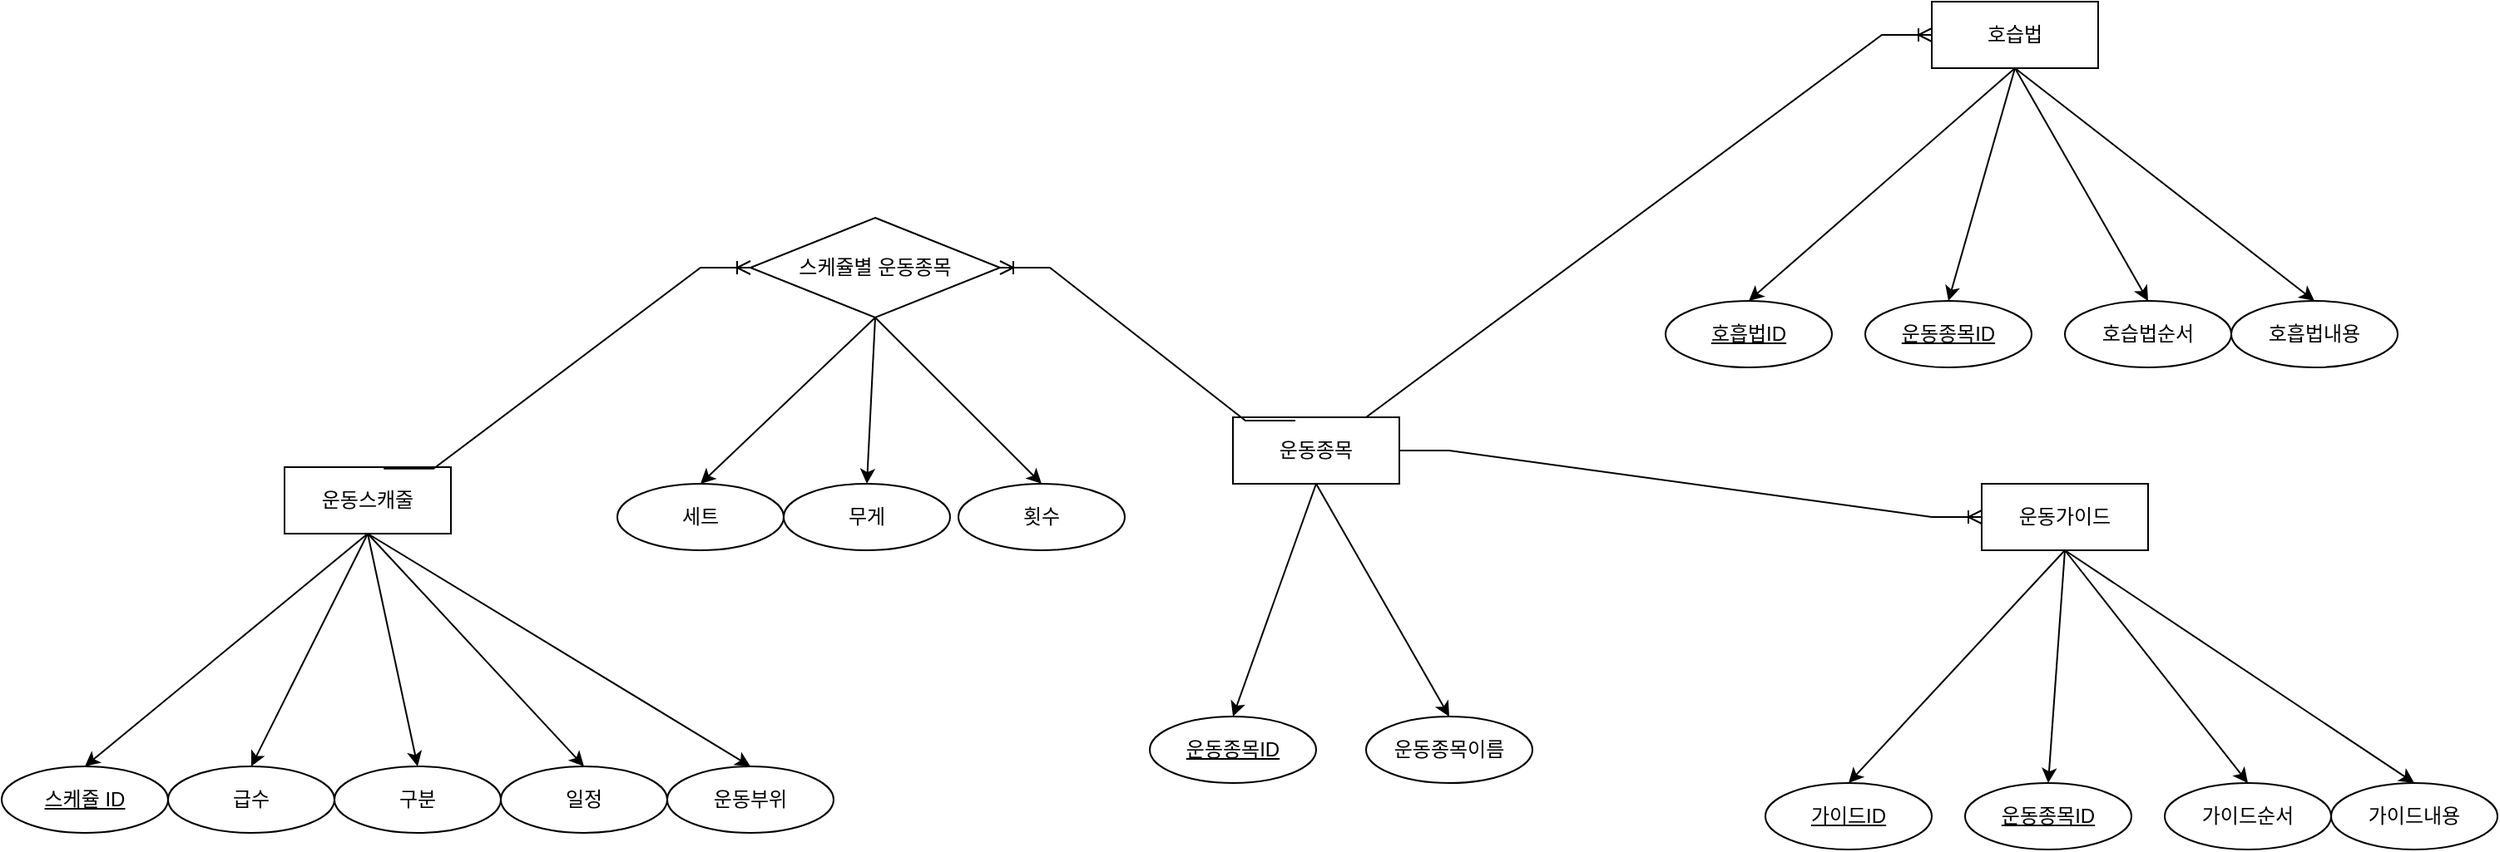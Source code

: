 <mxfile version="18.1.3" type="device"><diagram id="R2lEEEUBdFMjLlhIrx00" name="Page-1"><mxGraphModel dx="1410" dy="483" grid="1" gridSize="10" guides="1" tooltips="1" connect="1" arrows="1" fold="1" page="1" pageScale="1" pageWidth="4681" pageHeight="3300" math="0" shadow="0" extFonts="Permanent Marker^https://fonts.googleapis.com/css?family=Permanent+Marker"><root><mxCell id="0"/><mxCell id="1" parent="0"/><mxCell id="A4hvQ9_SBo7tkdJLWuRO-1" value="운동스캐줄" style="whiteSpace=wrap;html=1;align=center;" vertex="1" parent="1"><mxGeometry x="240" y="320" width="100" height="40" as="geometry"/></mxCell><mxCell id="A4hvQ9_SBo7tkdJLWuRO-2" value="스케쥴 ID" style="ellipse;whiteSpace=wrap;html=1;align=center;fontStyle=4;" vertex="1" parent="1"><mxGeometry x="70" y="500" width="100" height="40" as="geometry"/></mxCell><mxCell id="A4hvQ9_SBo7tkdJLWuRO-3" value="급수" style="ellipse;whiteSpace=wrap;html=1;align=center;" vertex="1" parent="1"><mxGeometry x="170" y="500" width="100" height="40" as="geometry"/></mxCell><mxCell id="A4hvQ9_SBo7tkdJLWuRO-4" value="구분" style="ellipse;whiteSpace=wrap;html=1;align=center;" vertex="1" parent="1"><mxGeometry x="270" y="500" width="100" height="40" as="geometry"/></mxCell><mxCell id="A4hvQ9_SBo7tkdJLWuRO-5" value="일정" style="ellipse;whiteSpace=wrap;html=1;align=center;" vertex="1" parent="1"><mxGeometry x="370" y="500" width="100" height="40" as="geometry"/></mxCell><mxCell id="A4hvQ9_SBo7tkdJLWuRO-6" value="운동부위" style="ellipse;whiteSpace=wrap;html=1;align=center;" vertex="1" parent="1"><mxGeometry x="470" y="500" width="100" height="40" as="geometry"/></mxCell><mxCell id="A4hvQ9_SBo7tkdJLWuRO-8" value="" style="endArrow=classic;html=1;rounded=0;exitX=0.5;exitY=1;exitDx=0;exitDy=0;entryX=0.5;entryY=0;entryDx=0;entryDy=0;" edge="1" parent="1" source="A4hvQ9_SBo7tkdJLWuRO-1" target="A4hvQ9_SBo7tkdJLWuRO-2"><mxGeometry width="50" height="50" relative="1" as="geometry"><mxPoint x="550" y="530" as="sourcePoint"/><mxPoint x="600" y="480" as="targetPoint"/></mxGeometry></mxCell><mxCell id="A4hvQ9_SBo7tkdJLWuRO-10" value="" style="endArrow=classic;html=1;rounded=0;exitX=0.5;exitY=1;exitDx=0;exitDy=0;entryX=0.5;entryY=0;entryDx=0;entryDy=0;" edge="1" parent="1" source="A4hvQ9_SBo7tkdJLWuRO-1" target="A4hvQ9_SBo7tkdJLWuRO-3"><mxGeometry width="50" height="50" relative="1" as="geometry"><mxPoint x="550" y="530" as="sourcePoint"/><mxPoint x="600" y="480" as="targetPoint"/></mxGeometry></mxCell><mxCell id="A4hvQ9_SBo7tkdJLWuRO-11" value="" style="endArrow=classic;html=1;rounded=0;exitX=0.5;exitY=1;exitDx=0;exitDy=0;entryX=0.5;entryY=0;entryDx=0;entryDy=0;" edge="1" parent="1" source="A4hvQ9_SBo7tkdJLWuRO-1" target="A4hvQ9_SBo7tkdJLWuRO-4"><mxGeometry width="50" height="50" relative="1" as="geometry"><mxPoint x="300" y="370" as="sourcePoint"/><mxPoint x="270" y="470" as="targetPoint"/></mxGeometry></mxCell><mxCell id="A4hvQ9_SBo7tkdJLWuRO-12" value="" style="endArrow=classic;html=1;rounded=0;entryX=0.5;entryY=0;entryDx=0;entryDy=0;" edge="1" parent="1" target="A4hvQ9_SBo7tkdJLWuRO-5"><mxGeometry width="50" height="50" relative="1" as="geometry"><mxPoint x="290" y="360" as="sourcePoint"/><mxPoint x="370" y="470" as="targetPoint"/></mxGeometry></mxCell><mxCell id="A4hvQ9_SBo7tkdJLWuRO-13" value="" style="endArrow=classic;html=1;rounded=0;exitX=0.5;exitY=1;exitDx=0;exitDy=0;entryX=0.5;entryY=0;entryDx=0;entryDy=0;" edge="1" parent="1" source="A4hvQ9_SBo7tkdJLWuRO-1" target="A4hvQ9_SBo7tkdJLWuRO-6"><mxGeometry width="50" height="50" relative="1" as="geometry"><mxPoint x="310" y="370" as="sourcePoint"/><mxPoint x="470" y="470" as="targetPoint"/></mxGeometry></mxCell><mxCell id="A4hvQ9_SBo7tkdJLWuRO-14" value="운동종목" style="whiteSpace=wrap;html=1;align=center;" vertex="1" parent="1"><mxGeometry x="810" y="290" width="100" height="40" as="geometry"/></mxCell><mxCell id="A4hvQ9_SBo7tkdJLWuRO-15" value="운동종목ID" style="ellipse;whiteSpace=wrap;html=1;align=center;fontStyle=4;" vertex="1" parent="1"><mxGeometry x="760" y="470" width="100" height="40" as="geometry"/></mxCell><mxCell id="A4hvQ9_SBo7tkdJLWuRO-16" value="운동종목이름" style="ellipse;whiteSpace=wrap;html=1;align=center;" vertex="1" parent="1"><mxGeometry x="890" y="470" width="100" height="40" as="geometry"/></mxCell><mxCell id="A4hvQ9_SBo7tkdJLWuRO-20" value="" style="endArrow=classic;html=1;rounded=0;exitX=0.5;exitY=1;exitDx=0;exitDy=0;entryX=0.5;entryY=0;entryDx=0;entryDy=0;" edge="1" source="A4hvQ9_SBo7tkdJLWuRO-14" target="A4hvQ9_SBo7tkdJLWuRO-15" parent="1"><mxGeometry width="50" height="50" relative="1" as="geometry"><mxPoint x="1120" y="500" as="sourcePoint"/><mxPoint x="1170" y="450" as="targetPoint"/></mxGeometry></mxCell><mxCell id="A4hvQ9_SBo7tkdJLWuRO-21" value="" style="endArrow=classic;html=1;rounded=0;exitX=0.5;exitY=1;exitDx=0;exitDy=0;entryX=0.5;entryY=0;entryDx=0;entryDy=0;" edge="1" source="A4hvQ9_SBo7tkdJLWuRO-14" target="A4hvQ9_SBo7tkdJLWuRO-16" parent="1"><mxGeometry width="50" height="50" relative="1" as="geometry"><mxPoint x="1120" y="500" as="sourcePoint"/><mxPoint x="1170" y="450" as="targetPoint"/></mxGeometry></mxCell><mxCell id="A4hvQ9_SBo7tkdJLWuRO-26" value="스케쥴별 운동종목" style="shape=rhombus;perimeter=rhombusPerimeter;whiteSpace=wrap;html=1;align=center;" vertex="1" parent="1"><mxGeometry x="520" y="170" width="150" height="60" as="geometry"/></mxCell><mxCell id="A4hvQ9_SBo7tkdJLWuRO-27" value="" style="edgeStyle=entityRelationEdgeStyle;fontSize=12;html=1;endArrow=ERoneToMany;rounded=0;exitX=0.596;exitY=0.023;exitDx=0;exitDy=0;exitPerimeter=0;" edge="1" parent="1" source="A4hvQ9_SBo7tkdJLWuRO-1" target="A4hvQ9_SBo7tkdJLWuRO-26"><mxGeometry width="100" height="100" relative="1" as="geometry"><mxPoint x="460" y="350" as="sourcePoint"/><mxPoint x="560" y="250" as="targetPoint"/></mxGeometry></mxCell><mxCell id="A4hvQ9_SBo7tkdJLWuRO-28" value="" style="edgeStyle=entityRelationEdgeStyle;fontSize=12;html=1;endArrow=ERoneToMany;rounded=0;exitX=1;exitY=0.5;exitDx=0;exitDy=0;entryX=0;entryY=0.5;entryDx=0;entryDy=0;" edge="1" parent="1" source="A4hvQ9_SBo7tkdJLWuRO-14" target="A4hvQ9_SBo7tkdJLWuRO-35"><mxGeometry width="100" height="100" relative="1" as="geometry"><mxPoint x="580" y="350" as="sourcePoint"/><mxPoint x="1250" y="310" as="targetPoint"/></mxGeometry></mxCell><mxCell id="A4hvQ9_SBo7tkdJLWuRO-29" value="세트" style="ellipse;whiteSpace=wrap;html=1;align=center;" vertex="1" parent="1"><mxGeometry x="440" y="330" width="100" height="40" as="geometry"/></mxCell><mxCell id="A4hvQ9_SBo7tkdJLWuRO-30" value="무게" style="ellipse;whiteSpace=wrap;html=1;align=center;" vertex="1" parent="1"><mxGeometry x="540" y="330" width="100" height="40" as="geometry"/></mxCell><mxCell id="A4hvQ9_SBo7tkdJLWuRO-31" value="횟수" style="ellipse;whiteSpace=wrap;html=1;align=center;" vertex="1" parent="1"><mxGeometry x="645" y="330" width="100" height="40" as="geometry"/></mxCell><mxCell id="A4hvQ9_SBo7tkdJLWuRO-32" value="" style="endArrow=classic;html=1;rounded=0;exitX=0.5;exitY=1;exitDx=0;exitDy=0;entryX=0.5;entryY=0;entryDx=0;entryDy=0;" edge="1" parent="1" source="A4hvQ9_SBo7tkdJLWuRO-26" target="A4hvQ9_SBo7tkdJLWuRO-29"><mxGeometry width="50" height="50" relative="1" as="geometry"><mxPoint x="360" y="350" as="sourcePoint"/><mxPoint x="590" y="490" as="targetPoint"/></mxGeometry></mxCell><mxCell id="A4hvQ9_SBo7tkdJLWuRO-33" value="" style="endArrow=classic;html=1;rounded=0;exitX=0.5;exitY=1;exitDx=0;exitDy=0;entryX=0.5;entryY=0;entryDx=0;entryDy=0;" edge="1" parent="1" source="A4hvQ9_SBo7tkdJLWuRO-26" target="A4hvQ9_SBo7tkdJLWuRO-30"><mxGeometry width="50" height="50" relative="1" as="geometry"><mxPoint x="605" y="240" as="sourcePoint"/><mxPoint x="510" y="280" as="targetPoint"/></mxGeometry></mxCell><mxCell id="A4hvQ9_SBo7tkdJLWuRO-34" value="" style="endArrow=classic;html=1;rounded=0;exitX=0.5;exitY=1;exitDx=0;exitDy=0;entryX=0.5;entryY=0;entryDx=0;entryDy=0;" edge="1" parent="1" source="A4hvQ9_SBo7tkdJLWuRO-26" target="A4hvQ9_SBo7tkdJLWuRO-31"><mxGeometry width="50" height="50" relative="1" as="geometry"><mxPoint x="605" y="240" as="sourcePoint"/><mxPoint x="610" y="280" as="targetPoint"/></mxGeometry></mxCell><mxCell id="A4hvQ9_SBo7tkdJLWuRO-35" value="운동가이드" style="whiteSpace=wrap;html=1;align=center;" vertex="1" parent="1"><mxGeometry x="1260" y="330" width="100" height="40" as="geometry"/></mxCell><mxCell id="A4hvQ9_SBo7tkdJLWuRO-36" value="가이드ID" style="ellipse;whiteSpace=wrap;html=1;align=center;fontStyle=4;" vertex="1" parent="1"><mxGeometry x="1130" y="510" width="100" height="40" as="geometry"/></mxCell><mxCell id="A4hvQ9_SBo7tkdJLWuRO-37" value="가이드순서" style="ellipse;whiteSpace=wrap;html=1;align=center;" vertex="1" parent="1"><mxGeometry x="1370" y="510" width="100" height="40" as="geometry"/></mxCell><mxCell id="A4hvQ9_SBo7tkdJLWuRO-38" value="가이드내용" style="ellipse;whiteSpace=wrap;html=1;align=center;" vertex="1" parent="1"><mxGeometry x="1470" y="510" width="100" height="40" as="geometry"/></mxCell><mxCell id="A4hvQ9_SBo7tkdJLWuRO-41" value="" style="endArrow=classic;html=1;rounded=0;exitX=0.5;exitY=1;exitDx=0;exitDy=0;entryX=0.5;entryY=0;entryDx=0;entryDy=0;" edge="1" source="A4hvQ9_SBo7tkdJLWuRO-35" target="A4hvQ9_SBo7tkdJLWuRO-36" parent="1"><mxGeometry width="50" height="50" relative="1" as="geometry"><mxPoint x="1570" y="540" as="sourcePoint"/><mxPoint x="1620" y="490" as="targetPoint"/></mxGeometry></mxCell><mxCell id="A4hvQ9_SBo7tkdJLWuRO-42" value="" style="endArrow=classic;html=1;rounded=0;exitX=0.5;exitY=1;exitDx=0;exitDy=0;entryX=0.5;entryY=0;entryDx=0;entryDy=0;" edge="1" source="A4hvQ9_SBo7tkdJLWuRO-35" target="A4hvQ9_SBo7tkdJLWuRO-37" parent="1"><mxGeometry width="50" height="50" relative="1" as="geometry"><mxPoint x="1570" y="540" as="sourcePoint"/><mxPoint x="1620" y="490" as="targetPoint"/></mxGeometry></mxCell><mxCell id="A4hvQ9_SBo7tkdJLWuRO-43" value="" style="endArrow=classic;html=1;rounded=0;exitX=0.5;exitY=1;exitDx=0;exitDy=0;entryX=0.5;entryY=0;entryDx=0;entryDy=0;" edge="1" source="A4hvQ9_SBo7tkdJLWuRO-35" target="A4hvQ9_SBo7tkdJLWuRO-38" parent="1"><mxGeometry width="50" height="50" relative="1" as="geometry"><mxPoint x="1320" y="380" as="sourcePoint"/><mxPoint x="1290" y="480" as="targetPoint"/></mxGeometry></mxCell><mxCell id="A4hvQ9_SBo7tkdJLWuRO-49" value="운동종목ID" style="ellipse;whiteSpace=wrap;html=1;align=center;fontStyle=4;" vertex="1" parent="1"><mxGeometry x="1250" y="510" width="100" height="40" as="geometry"/></mxCell><mxCell id="A4hvQ9_SBo7tkdJLWuRO-50" value="" style="endArrow=classic;html=1;rounded=0;entryX=0.5;entryY=0;entryDx=0;entryDy=0;" edge="1" parent="1" target="A4hvQ9_SBo7tkdJLWuRO-49"><mxGeometry width="50" height="50" relative="1" as="geometry"><mxPoint x="1310" y="370" as="sourcePoint"/><mxPoint x="1190" y="490" as="targetPoint"/></mxGeometry></mxCell><mxCell id="A4hvQ9_SBo7tkdJLWuRO-51" value="호습법" style="whiteSpace=wrap;html=1;align=center;" vertex="1" parent="1"><mxGeometry x="1230" y="40" width="100" height="40" as="geometry"/></mxCell><mxCell id="A4hvQ9_SBo7tkdJLWuRO-52" value="호흡법ID" style="ellipse;whiteSpace=wrap;html=1;align=center;fontStyle=4;" vertex="1" parent="1"><mxGeometry x="1070" y="220" width="100" height="40" as="geometry"/></mxCell><mxCell id="A4hvQ9_SBo7tkdJLWuRO-53" value="호습법순서" style="ellipse;whiteSpace=wrap;html=1;align=center;" vertex="1" parent="1"><mxGeometry x="1310" y="220" width="100" height="40" as="geometry"/></mxCell><mxCell id="A4hvQ9_SBo7tkdJLWuRO-54" value="호흡법내용" style="ellipse;whiteSpace=wrap;html=1;align=center;" vertex="1" parent="1"><mxGeometry x="1410" y="220" width="100" height="40" as="geometry"/></mxCell><mxCell id="A4hvQ9_SBo7tkdJLWuRO-55" value="" style="endArrow=classic;html=1;rounded=0;exitX=0.5;exitY=1;exitDx=0;exitDy=0;entryX=0.5;entryY=0;entryDx=0;entryDy=0;" edge="1" source="A4hvQ9_SBo7tkdJLWuRO-51" target="A4hvQ9_SBo7tkdJLWuRO-52" parent="1"><mxGeometry width="50" height="50" relative="1" as="geometry"><mxPoint x="1540" y="250" as="sourcePoint"/><mxPoint x="1590" y="200" as="targetPoint"/></mxGeometry></mxCell><mxCell id="A4hvQ9_SBo7tkdJLWuRO-56" value="" style="endArrow=classic;html=1;rounded=0;exitX=0.5;exitY=1;exitDx=0;exitDy=0;entryX=0.5;entryY=0;entryDx=0;entryDy=0;" edge="1" source="A4hvQ9_SBo7tkdJLWuRO-51" target="A4hvQ9_SBo7tkdJLWuRO-53" parent="1"><mxGeometry width="50" height="50" relative="1" as="geometry"><mxPoint x="1540" y="250" as="sourcePoint"/><mxPoint x="1590" y="200" as="targetPoint"/></mxGeometry></mxCell><mxCell id="A4hvQ9_SBo7tkdJLWuRO-57" value="" style="endArrow=classic;html=1;rounded=0;exitX=0.5;exitY=1;exitDx=0;exitDy=0;entryX=0.5;entryY=0;entryDx=0;entryDy=0;" edge="1" source="A4hvQ9_SBo7tkdJLWuRO-51" target="A4hvQ9_SBo7tkdJLWuRO-54" parent="1"><mxGeometry width="50" height="50" relative="1" as="geometry"><mxPoint x="1290" y="90" as="sourcePoint"/><mxPoint x="1260" y="190" as="targetPoint"/></mxGeometry></mxCell><mxCell id="A4hvQ9_SBo7tkdJLWuRO-58" value="운동종목ID" style="ellipse;whiteSpace=wrap;html=1;align=center;fontStyle=4;" vertex="1" parent="1"><mxGeometry x="1190" y="220" width="100" height="40" as="geometry"/></mxCell><mxCell id="A4hvQ9_SBo7tkdJLWuRO-60" value="" style="endArrow=classic;html=1;rounded=0;entryX=0.5;entryY=0;entryDx=0;entryDy=0;" edge="1" parent="1" target="A4hvQ9_SBo7tkdJLWuRO-58"><mxGeometry width="50" height="50" relative="1" as="geometry"><mxPoint x="1280" y="80" as="sourcePoint"/><mxPoint x="1400" y="230" as="targetPoint"/></mxGeometry></mxCell><mxCell id="A4hvQ9_SBo7tkdJLWuRO-61" value="" style="edgeStyle=entityRelationEdgeStyle;fontSize=12;html=1;endArrow=ERoneToMany;rounded=0;exitX=0.5;exitY=0;exitDx=0;exitDy=0;entryX=0;entryY=0.5;entryDx=0;entryDy=0;" edge="1" parent="1" source="A4hvQ9_SBo7tkdJLWuRO-14" target="A4hvQ9_SBo7tkdJLWuRO-51"><mxGeometry width="100" height="100" relative="1" as="geometry"><mxPoint x="920" y="320" as="sourcePoint"/><mxPoint x="1170" y="320" as="targetPoint"/></mxGeometry></mxCell><mxCell id="A4hvQ9_SBo7tkdJLWuRO-62" value="" style="edgeStyle=entityRelationEdgeStyle;fontSize=12;html=1;endArrow=ERoneToMany;rounded=0;exitX=0.375;exitY=0.05;exitDx=0;exitDy=0;entryX=1;entryY=0.5;entryDx=0;entryDy=0;exitPerimeter=0;" edge="1" parent="1" source="A4hvQ9_SBo7tkdJLWuRO-14" target="A4hvQ9_SBo7tkdJLWuRO-26"><mxGeometry width="100" height="100" relative="1" as="geometry"><mxPoint x="920" y="320" as="sourcePoint"/><mxPoint x="1170" y="320" as="targetPoint"/></mxGeometry></mxCell></root></mxGraphModel></diagram></mxfile>